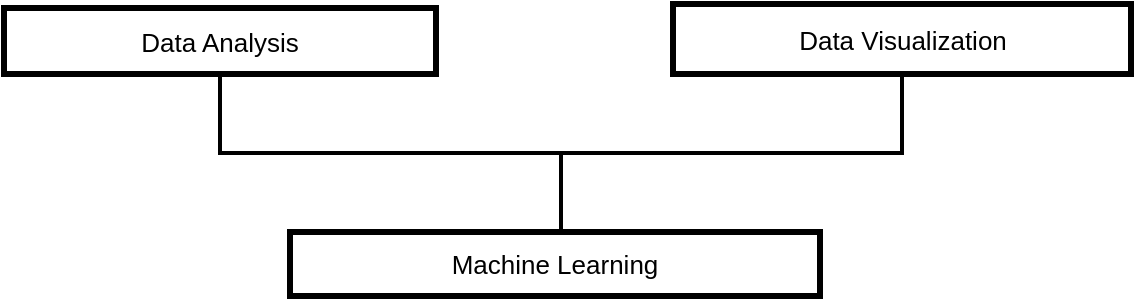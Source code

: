 <mxfile version="11.0.7" type="github"><diagram id="pSz-GCxxJk2EOm57yMcC" name="Page-1"><mxGraphModel dx="1355" dy="776" grid="0" gridSize="10" guides="1" tooltips="1" connect="1" arrows="1" fold="1" page="0" pageScale="1" pageWidth="827" pageHeight="1169" math="0" shadow="0"><root><mxCell id="0"/><mxCell id="1" parent="0"/><mxCell id="OoQ-sBesWoEe7ZfZoLY_-12" value="" style="strokeWidth=2;html=1;shape=mxgraph.flowchart.annotation_2;align=left;pointerEvents=1;labelBackgroundColor=none;fillColor=#ffffff;gradientColor=none;fontSize=13;fontColor=#000000;direction=north;" vertex="1" parent="1"><mxGeometry x="252" y="105" width="341" height="79" as="geometry"/></mxCell><mxCell id="OoQ-sBesWoEe7ZfZoLY_-15" value="Data Analysis" style="rounded=0;whiteSpace=wrap;html=1;labelBackgroundColor=none;strokeColor=#000000;strokeWidth=3;fillColor=#ffffff;gradientColor=none;fontSize=13;fontColor=#000000;align=center;" vertex="1" parent="1"><mxGeometry x="144" y="72" width="216" height="33" as="geometry"/></mxCell><mxCell id="OoQ-sBesWoEe7ZfZoLY_-17" value="Data Visualization" style="rounded=0;whiteSpace=wrap;html=1;labelBackgroundColor=none;strokeColor=#000000;strokeWidth=3;fillColor=#ffffff;gradientColor=none;fontSize=13;fontColor=#000000;align=center;" vertex="1" parent="1"><mxGeometry x="478.5" y="70" width="229" height="35" as="geometry"/></mxCell><mxCell id="OoQ-sBesWoEe7ZfZoLY_-18" value="Machine Learning" style="rounded=0;whiteSpace=wrap;html=1;labelBackgroundColor=none;strokeColor=#000000;strokeWidth=3;fillColor=#ffffff;gradientColor=none;fontSize=13;fontColor=#000000;align=center;" vertex="1" parent="1"><mxGeometry x="287" y="184" width="265" height="32" as="geometry"/></mxCell></root></mxGraphModel></diagram></mxfile>